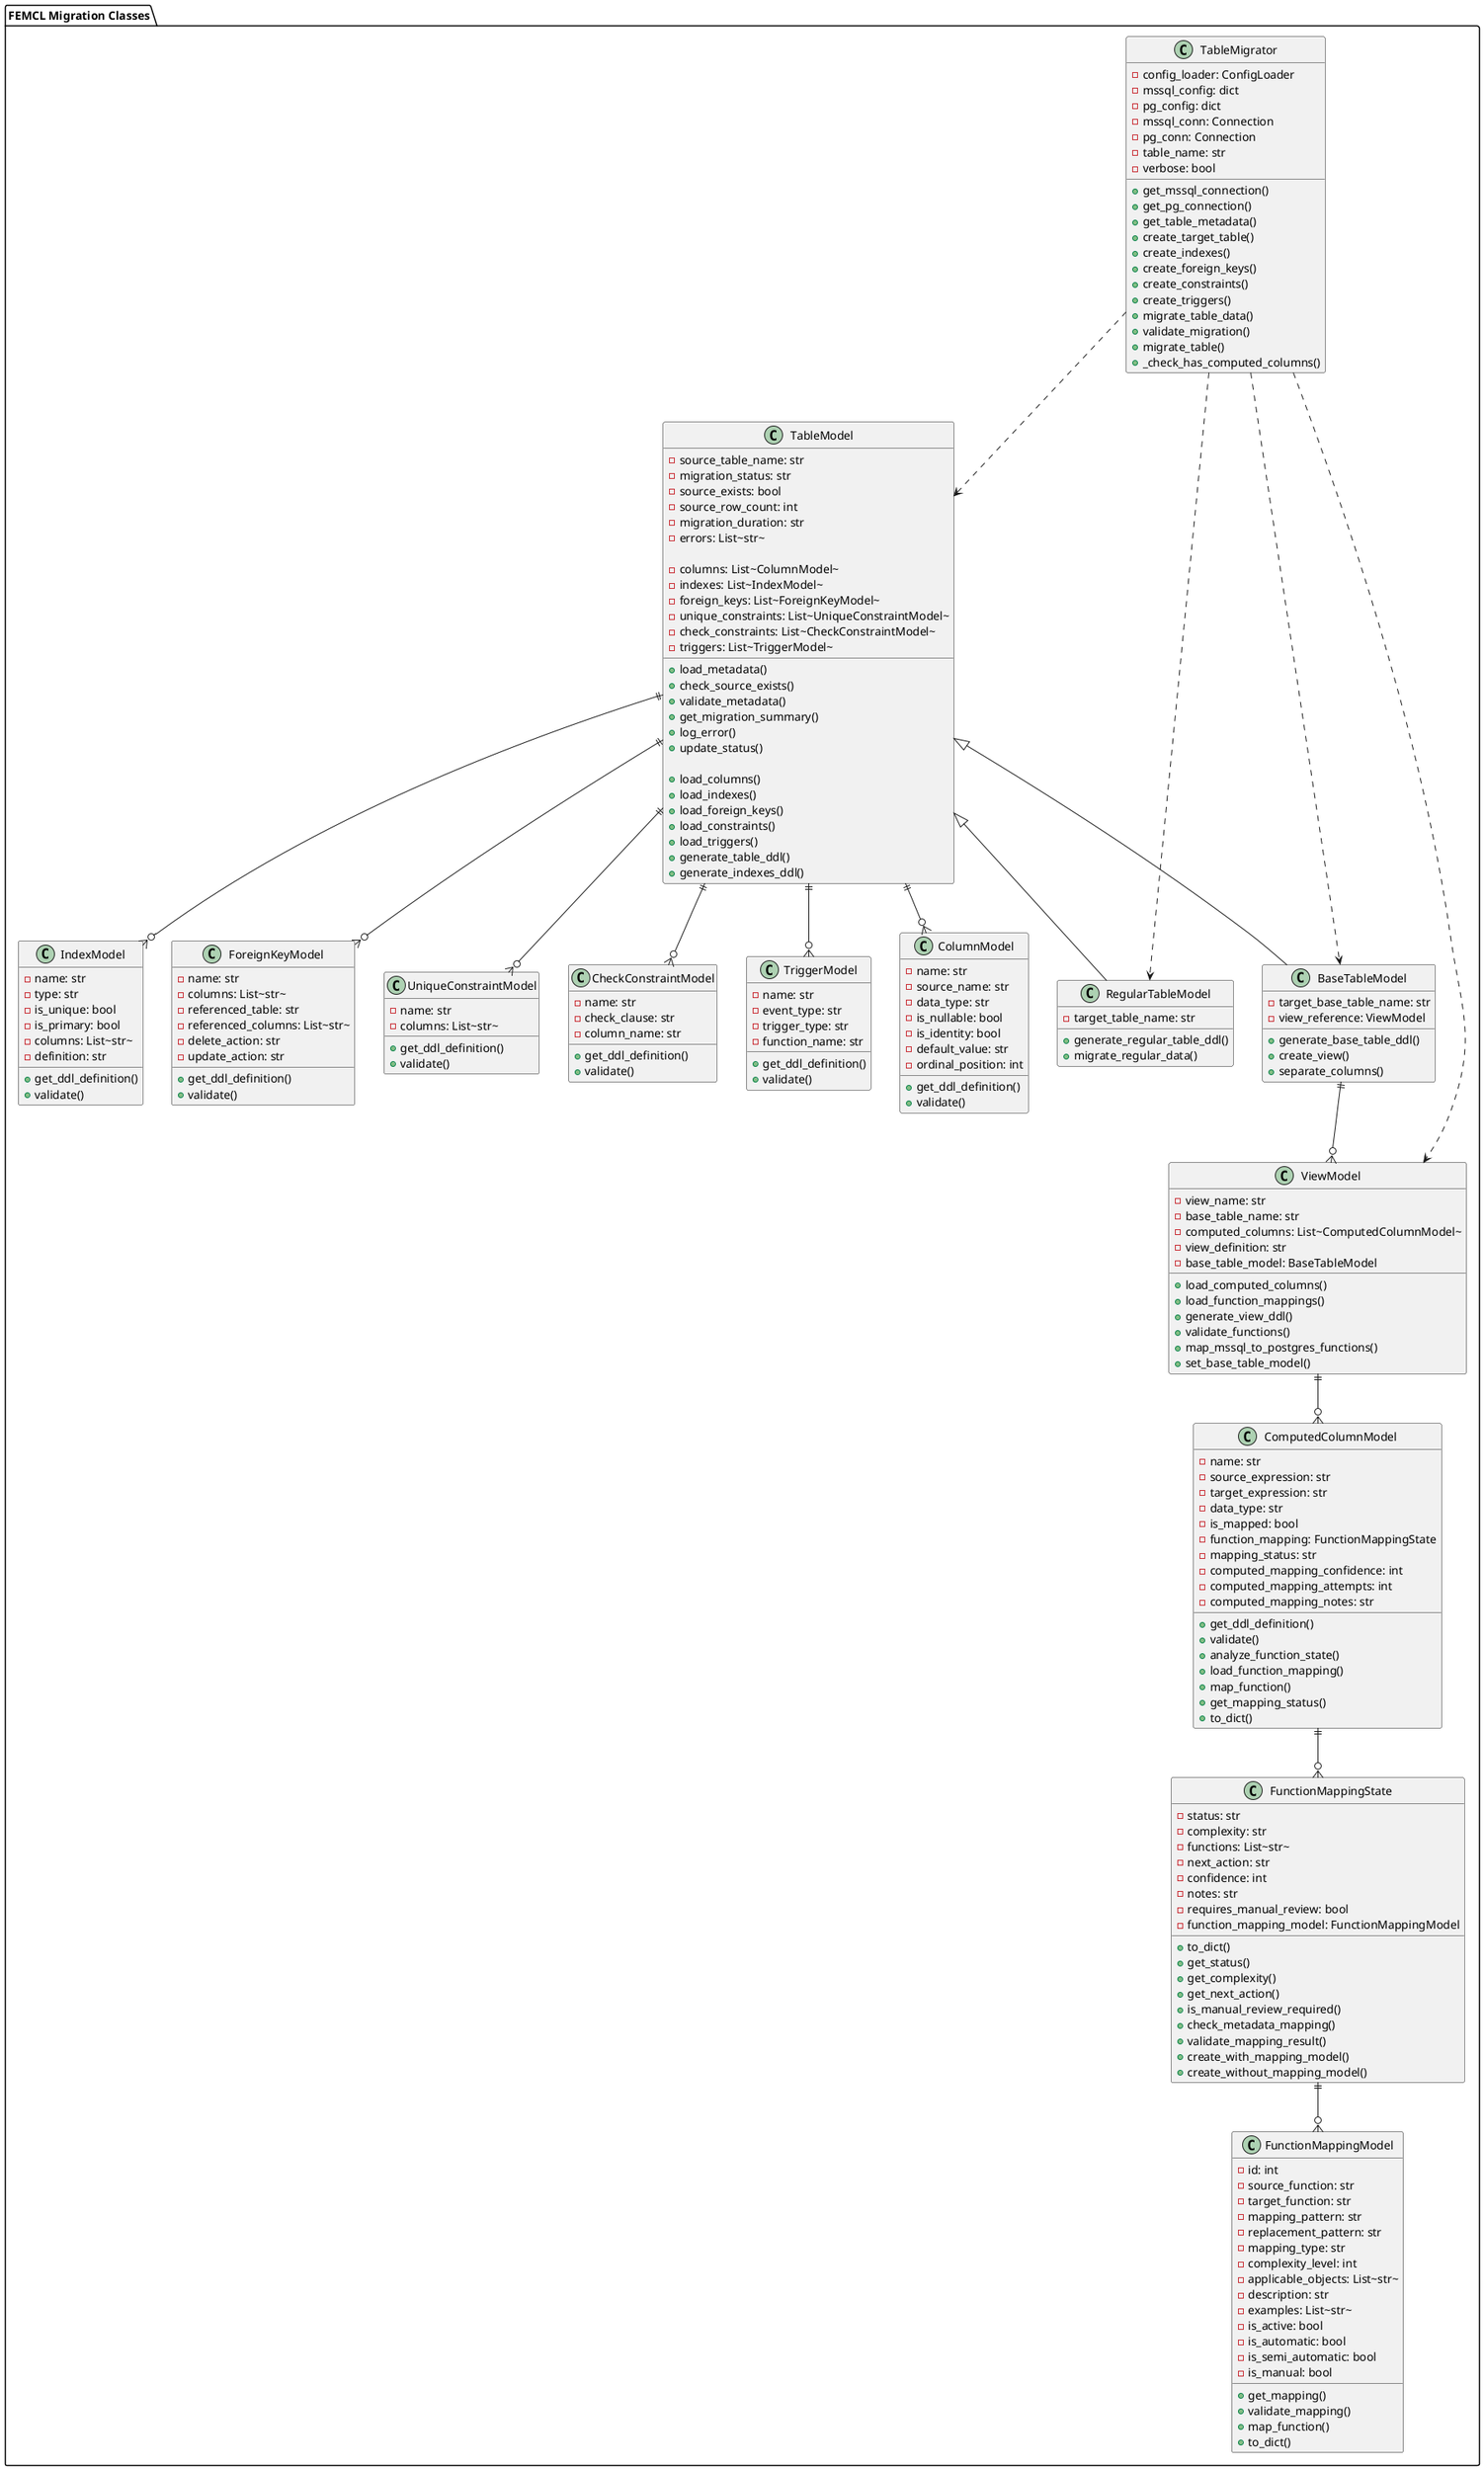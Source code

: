@startuml

package "FEMCL Migration Classes" {
    
    class TableModel {
        - source_table_name: str
        - migration_status: str
        - source_exists: bool
        - source_row_count: int
        - migration_duration: str
        - errors: List~str~
        
        ' ОБЩИЕ элементы таблицы (для всех типов)
        - columns: List~ColumnModel~
        - indexes: List~IndexModel~
        - foreign_keys: List~ForeignKeyModel~
        - unique_constraints: List~UniqueConstraintModel~
        - check_constraints: List~CheckConstraintModel~
        - triggers: List~TriggerModel~
        
        ' Общие методы
        + load_metadata()
        + check_source_exists()
        + validate_metadata()
        + get_migration_summary()
        + log_error()
        + update_status()
        
        ' ОБЩИЕ методы для элементов таблицы
        + load_columns()
        + load_indexes()
        + load_foreign_keys()
        + load_constraints()
        + load_triggers()
        + generate_table_ddl()
        + generate_indexes_ddl()
    }
    
    class RegularTableModel {
        - target_table_name: str
        
        + generate_regular_table_ddl()
        + migrate_regular_data()
    }
    
    class BaseTableModel {
        - target_base_table_name: str
        - view_reference: ViewModel
        
        + generate_base_table_ddl()
        + create_view()
        + separate_columns()
    }
    
    class ViewModel {
        - view_name: str
        - base_table_name: str
        - computed_columns: List~ComputedColumnModel~
        - view_definition: str
        - base_table_model: BaseTableModel
        
        + load_computed_columns()
        + load_function_mappings()
        + generate_view_ddl()
        + validate_functions()
        + map_mssql_to_postgres_functions()
        + set_base_table_model()
    }
    
    class ComputedColumnModel {
        - name: str
        - source_expression: str
        - target_expression: str
        - data_type: str
        - is_mapped: bool
        - function_mapping: FunctionMappingState
        - mapping_status: str
        - computed_mapping_confidence: int
        - computed_mapping_attempts: int
        - computed_mapping_notes: str
        
        + get_ddl_definition()
        + validate()
        + analyze_function_state()
        + load_function_mapping()
        + map_function()
        + get_mapping_status()
        + to_dict()
    }
    
    class FunctionMappingState {
        - status: str
        - complexity: str
        - functions: List~str~
        - next_action: str
        - confidence: int
        - notes: str
        - requires_manual_review: bool
        - function_mapping_model: FunctionMappingModel
        
        + to_dict()
        + get_status()
        + get_complexity()
        + get_next_action()
        + is_manual_review_required()
        + check_metadata_mapping()
        + validate_mapping_result()
        + create_with_mapping_model()
        + create_without_mapping_model()
    }
    
    class FunctionMappingModel {
        - id: int
        - source_function: str
        - target_function: str
        - mapping_pattern: str
        - replacement_pattern: str
        - mapping_type: str
        - complexity_level: int
        - applicable_objects: List~str~
        - description: str
        - examples: List~str~
        - is_active: bool
        - is_automatic: bool
        - is_semi_automatic: bool
        - is_manual: bool
        
        + get_mapping()
        + validate_mapping()
        + map_function()
        + to_dict()
    }
    
    class ColumnModel {
        - name: str
        - source_name: str
        - data_type: str
        - is_nullable: bool
        - is_identity: bool
        - default_value: str
        - ordinal_position: int
        
        + get_ddl_definition()
        + validate()
    }
    
    class IndexModel {
        - name: str
        - type: str
        - is_unique: bool
        - is_primary: bool
        - columns: List~str~
        - definition: str
        
        + get_ddl_definition()
        + validate()
    }
    
    class ForeignKeyModel {
        - name: str
        - columns: List~str~
        - referenced_table: str
        - referenced_columns: List~str~
        - delete_action: str
        - update_action: str
        
        + get_ddl_definition()
        + validate()
    }
    
    class UniqueConstraintModel {
        - name: str
        - columns: List~str~
        
        + get_ddl_definition()
        + validate()
    }
    
    class CheckConstraintModel {
        - name: str
        - check_clause: str
        - column_name: str
        
        + get_ddl_definition()
        + validate()
    }
    
    class TriggerModel {
        - name: str
        - event_type: str
        - trigger_type: str
        - function_name: str
        
        + get_ddl_definition()
        + validate()
    }
    
    class TableMigrator {
        - config_loader: ConfigLoader
        - mssql_config: dict
        - pg_config: dict
        - mssql_conn: Connection
        - pg_conn: Connection
        - table_name: str
        - verbose: bool
        
        + get_mssql_connection()
        + get_pg_connection()
        + get_table_metadata()
        + create_target_table()
        + create_indexes()
        + create_foreign_keys()
        + create_constraints()
        + create_triggers()
        + migrate_table_data()
        + validate_migration()
        + migrate_table()
        + _check_has_computed_columns()
    }
    
}

' Inheritance relationships
TableModel <|-- RegularTableModel
TableModel <|-- BaseTableModel

' Composition relationships
BaseTableModel ||--o{ ViewModel
ViewModel ||--o{ ComputedColumnModel
ComputedColumnModel ||--o{ FunctionMappingState
FunctionMappingState ||--o{ FunctionMappingModel

' TableModel содержит все общие элементы
TableModel ||--o{ ColumnModel
TableModel ||--o{ IndexModel
TableModel ||--o{ ForeignKeyModel
TableModel ||--o{ UniqueConstraintModel
TableModel ||--o{ CheckConstraintModel
TableModel ||--o{ TriggerModel

' Usage relationships
TableMigrator ..> TableModel
TableMigrator ..> RegularTableModel
TableMigrator ..> BaseTableModel
TableMigrator ..> ViewModel

@enduml
